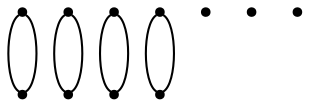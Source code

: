 graph {
  node [shape=point,comment="{\"directed\":false,\"doi\":\"10.1007/978-3-319-27261-0_31\",\"figure\":\"2 (1)\"}"]

  v0 [pos="859.1243688302566,1572.6962613508917"]
  v1 [pos="842.0080518790498,1689.5831536021883"]
  v2 [pos="833.5546394244994,1596.6194252188932"]
  v3 [pos="825.8690253194424,1680.739098711946"]
  v4 [pos="794.5661959682511,1614.1699313499234"]
  v5 [pos="693.1562458672738,1811.9720616457587"]
  v6 [pos="678.7789682141955,1836.208871540069"]
  v7 [pos="658.83827630831,1636.3284746652453"]
  v8 [pos="599.982013272858,1817.7197800727326"]
  v9 [pos="597.7254192998037,1804.5927480055966"]
  v10 [pos="576.3928405189287,1851.0964545510276"]

  v0 -- v9 [id="-1",pos="859.1243688302566,1572.6962613508917 839.8587792579651,1538.9705225317107 839.8587792579651,1538.9705225317107 839.8587792579651,1538.9705225317107 801.3109717421545,1539.3829519542423 801.3109717421545,1539.3829519542423 801.3109717421545,1539.3829519542423 761.9547010837327,1539.9997520465267 683.2463566024572,1541.229028271686 633.534267003008,1554.0392667244137 583.8305074862773,1566.8577715701308 563.1188696042224,1591.2614354275495 553.6006373011116,1618.4362485655618 544.0783353392683,1645.6193280965635 545.7411088736508,1675.5696144745796 546.6661931743199,1692.4887589441364 547.5872078162563,1709.3996370207037 547.7747936484651,1713.2876395818012 548.5123557053431,1721.3263888257818 549.2541145977892,1729.3692076786187 550.5460404801574,1741.571039607328 553.9924055425485,1753.4935946282728 557.4388341933571,1765.416149649218 563.027175105902,1777.0637517218083 567.7654660506612,1784.1189273753293 572.4994965714347,1791.1741030288506 576.3792802888546,1793.6620329681004 578.3171373181982,1794.8997027615258 580.2590640062745,1796.1373725549513 580.2590640062745,1796.1373725549513 580.2590640062745,1796.1373725549513 597.7254192998037,1804.5927480055966 597.7254192998037,1804.5927480055966 597.7254192998037,1804.5927480055966"]
  v6 -- v3 [id="-5",pos="678.7789682141955,1836.208871540069 742.8933098177738,1804.676174987151 742.8933098177738,1804.676174987151 742.8933098177738,1804.676174987151 751.7905376336467,1796.9875392800898 751.7905376336467,1796.9875392800898 751.7905376336467,1796.9875392800898 760.6877654495197,1789.3031003571618 778.4906147524017,1773.9258289430395 790.2799709820107,1757.5858406838465 802.0651939644694,1741.2459795999303 807.8369874620727,1723.9309384938203 810.7207857930903,1715.275516332832 813.6045205356902,1706.624290955977 813.6045205356902,1706.624290955977 813.6045205356902,1706.624290955977 825.8690253194424,1680.739098711946 825.8690253194424,1680.739098711946 825.8690253194424,1680.739098711946"]
  v5 -- v1 [id="-6",pos="693.1562458672738,1811.9720616457587 735.9130184418219,1790.5907500343537 735.9130184418219,1790.5907500343537 735.9130184418219,1790.5907500343537 747.27315285197,1783.0271276243475 747.27315285197,1783.0271276243475 747.27315285197,1783.0271276243475 758.6291540149679,1775.4718987826072 781.345225999696,1760.357117139717 797.08107019689,1747.7052119065552 812.8127811469336,1735.049237064537 821.5641371326076,1724.8519418481142 825.9398469196534,1719.7553926319692 830.3113598711311,1714.6587162405476 830.3113598711311,1714.6587162405476 830.3113598711311,1714.6587162405476 842.0080518790498,1689.5831536021883 842.0080518790498,1689.5831536021883 842.0080518790498,1689.5831536021883"]
  v0 -- v9 [id="-9",pos="859.1243688302566,1572.6962613508917 799.4940598832724,1701.7026077453766 799.4940598832724,1701.7026077453766 799.4940598832724,1701.7026077453766 792.2803990143691,1707.6910371774372 792.2803990143691,1707.6910371774372 792.2803990143691,1707.6910371774372 784.841698735233,1715.0212929545894 769.9643617653784,1729.681804508894 755.3828381146544,1736.9119733432365 740.7971812167801,1744.1463389617118 726.5157313091727,1743.954685819635 719.3729715260025,1743.8547260521018 712.2301481544148,1743.758835893425 712.2301481544148,1743.758835893425 712.2301481544148,1743.758835893425 597.7254192998037,1804.5927480055966 597.7254192998037,1804.5927480055966 597.7254192998037,1804.5927480055966"]
  v2 -- v8 [id="-11",pos="833.5546394244994,1596.6194252188932 810.9416919561728,1554.5018032059888 810.9416919561728,1554.5018032059888 810.9416919561728,1554.5018032059888 792.6928970799754,1555.2269566340726 792.6928970799754,1555.2269566340726 792.6928970799754,1555.2269566340726 774.4441657921957,1555.9605036304226 737.9466396282186,1557.4189497043028 696.9567825191376,1562.6739593152902 655.9669254100568,1567.937235319267 610.4846737674543,1576.9927509009415 582.6635964331031,1601.3087909926726 554.8341254276156,1625.6165646914144 544.6700255659473,1665.184862900213 543.1865077810552,1699.5773816954452 541.7070596548958,1733.9616340976881 548.9165872766487,1763.1701070863649 555.71348965596,1779.9309183363557 562.5020619525527,1796.6875328022138 568.8822058422718,1800.9922887452528 572.0660779164058,1803.1467651088387 575.2540832376902,1805.2929750794356 575.2540832376902,1805.2929750794356 575.2540832376902,1805.2929750794356 599.982013272858,1817.7197800727326 599.982013272858,1817.7197800727326 599.982013272858,1817.7197800727326"]
  v1 -- v5 [id="-12",pos="842.0080518790498,1689.5831536021883 779.2908114007122,1571.7961147419867 779.2908114007122,1571.7961147419867 779.2908114007122,1571.7961147419867 755.5036561082804,1569.825025127488 755.5036561082804,1569.825025127488 755.5036561082804,1569.825025127488 731.7123039802807,1567.862201905979 684.1339237366847,1563.924092285838 646.1070325386552,1592.0949421914324 608.0843381761939,1620.2615953128936 579.6047391881631,1680.5328840006803 572.8412207281433,1714.4295463918265 566.0734418441377,1748.3220119988398 581.009152981439,1755.8440480933457 588.4811735914489,1759.6029677485321 595.9490609543083,1763.3701537967079 595.9490609543083,1763.3701537967079 595.9490609543083,1763.3701537967079 693.1562458672738,1811.9720616457587 693.1562458672738,1811.9720616457587 693.1562458672738,1811.9720616457587"]
  v2 -- v8 [id="-14",pos="833.5546394244994,1596.6194252188932 787.796334563566,1695.1933955549848 787.796334563566,1695.1933955549848 787.796334563566,1695.1933955549848 784.6832999867474,1699.1897514518816 784.6832999867474,1699.1897514518816 784.6832999867474,1699.1897514518816 781.5703289983467,1703.1820377399222 775.3443234331272,1711.1790734931255 763.9675288575422,1721.7222854623346 752.5948675291075,1732.265497431544 736.0714171903073,1745.3548856167592 727.8075936031232,1751.905811297928 719.5437700159391,1758.4526673702405 719.5437700159391,1758.4526673702405 719.5437700159391,1758.4526673702405 599.982013272858,1817.7197800727326 599.982013272858,1817.7197800727326 599.982013272858,1817.7197800727326"]
  v3 -- v6 [id="-16",pos="825.8690253194424,1680.739098711946 768.4182093890538,1577.8219337054147 768.4182093890538,1577.8219337054147 768.4182093890538,1577.8219337054147 746.323014714728,1578.2428838714893 746.323014714728,1578.2428838714893 746.323014714728,1578.2428838714893 724.2278200404021,1578.659637253431 680.0416275273184,1579.5014104103034 643.5816821182007,1599.1209947065754 607.1258699562334,1618.7447757869809 578.3963048982321,1657.142044047376 567.7903927103988,1691.097079890555 557.1845441109832,1725.047918949601 564.6982787230029,1754.56046802501 570.3783141338681,1770.1086630110972 576.0667432158695,1785.6525340377746 579.917339849566,1787.2403173681196 581.8426699606231,1788.0363074253585 583.7680000716803,1788.8321703073207 583.7680000716803,1788.8321703073207 583.7680000716803,1788.8321703073207 678.7789682141955,1836.208871540069 678.7789682141955,1836.208871540069 678.7789682141955,1836.208871540069"]
}